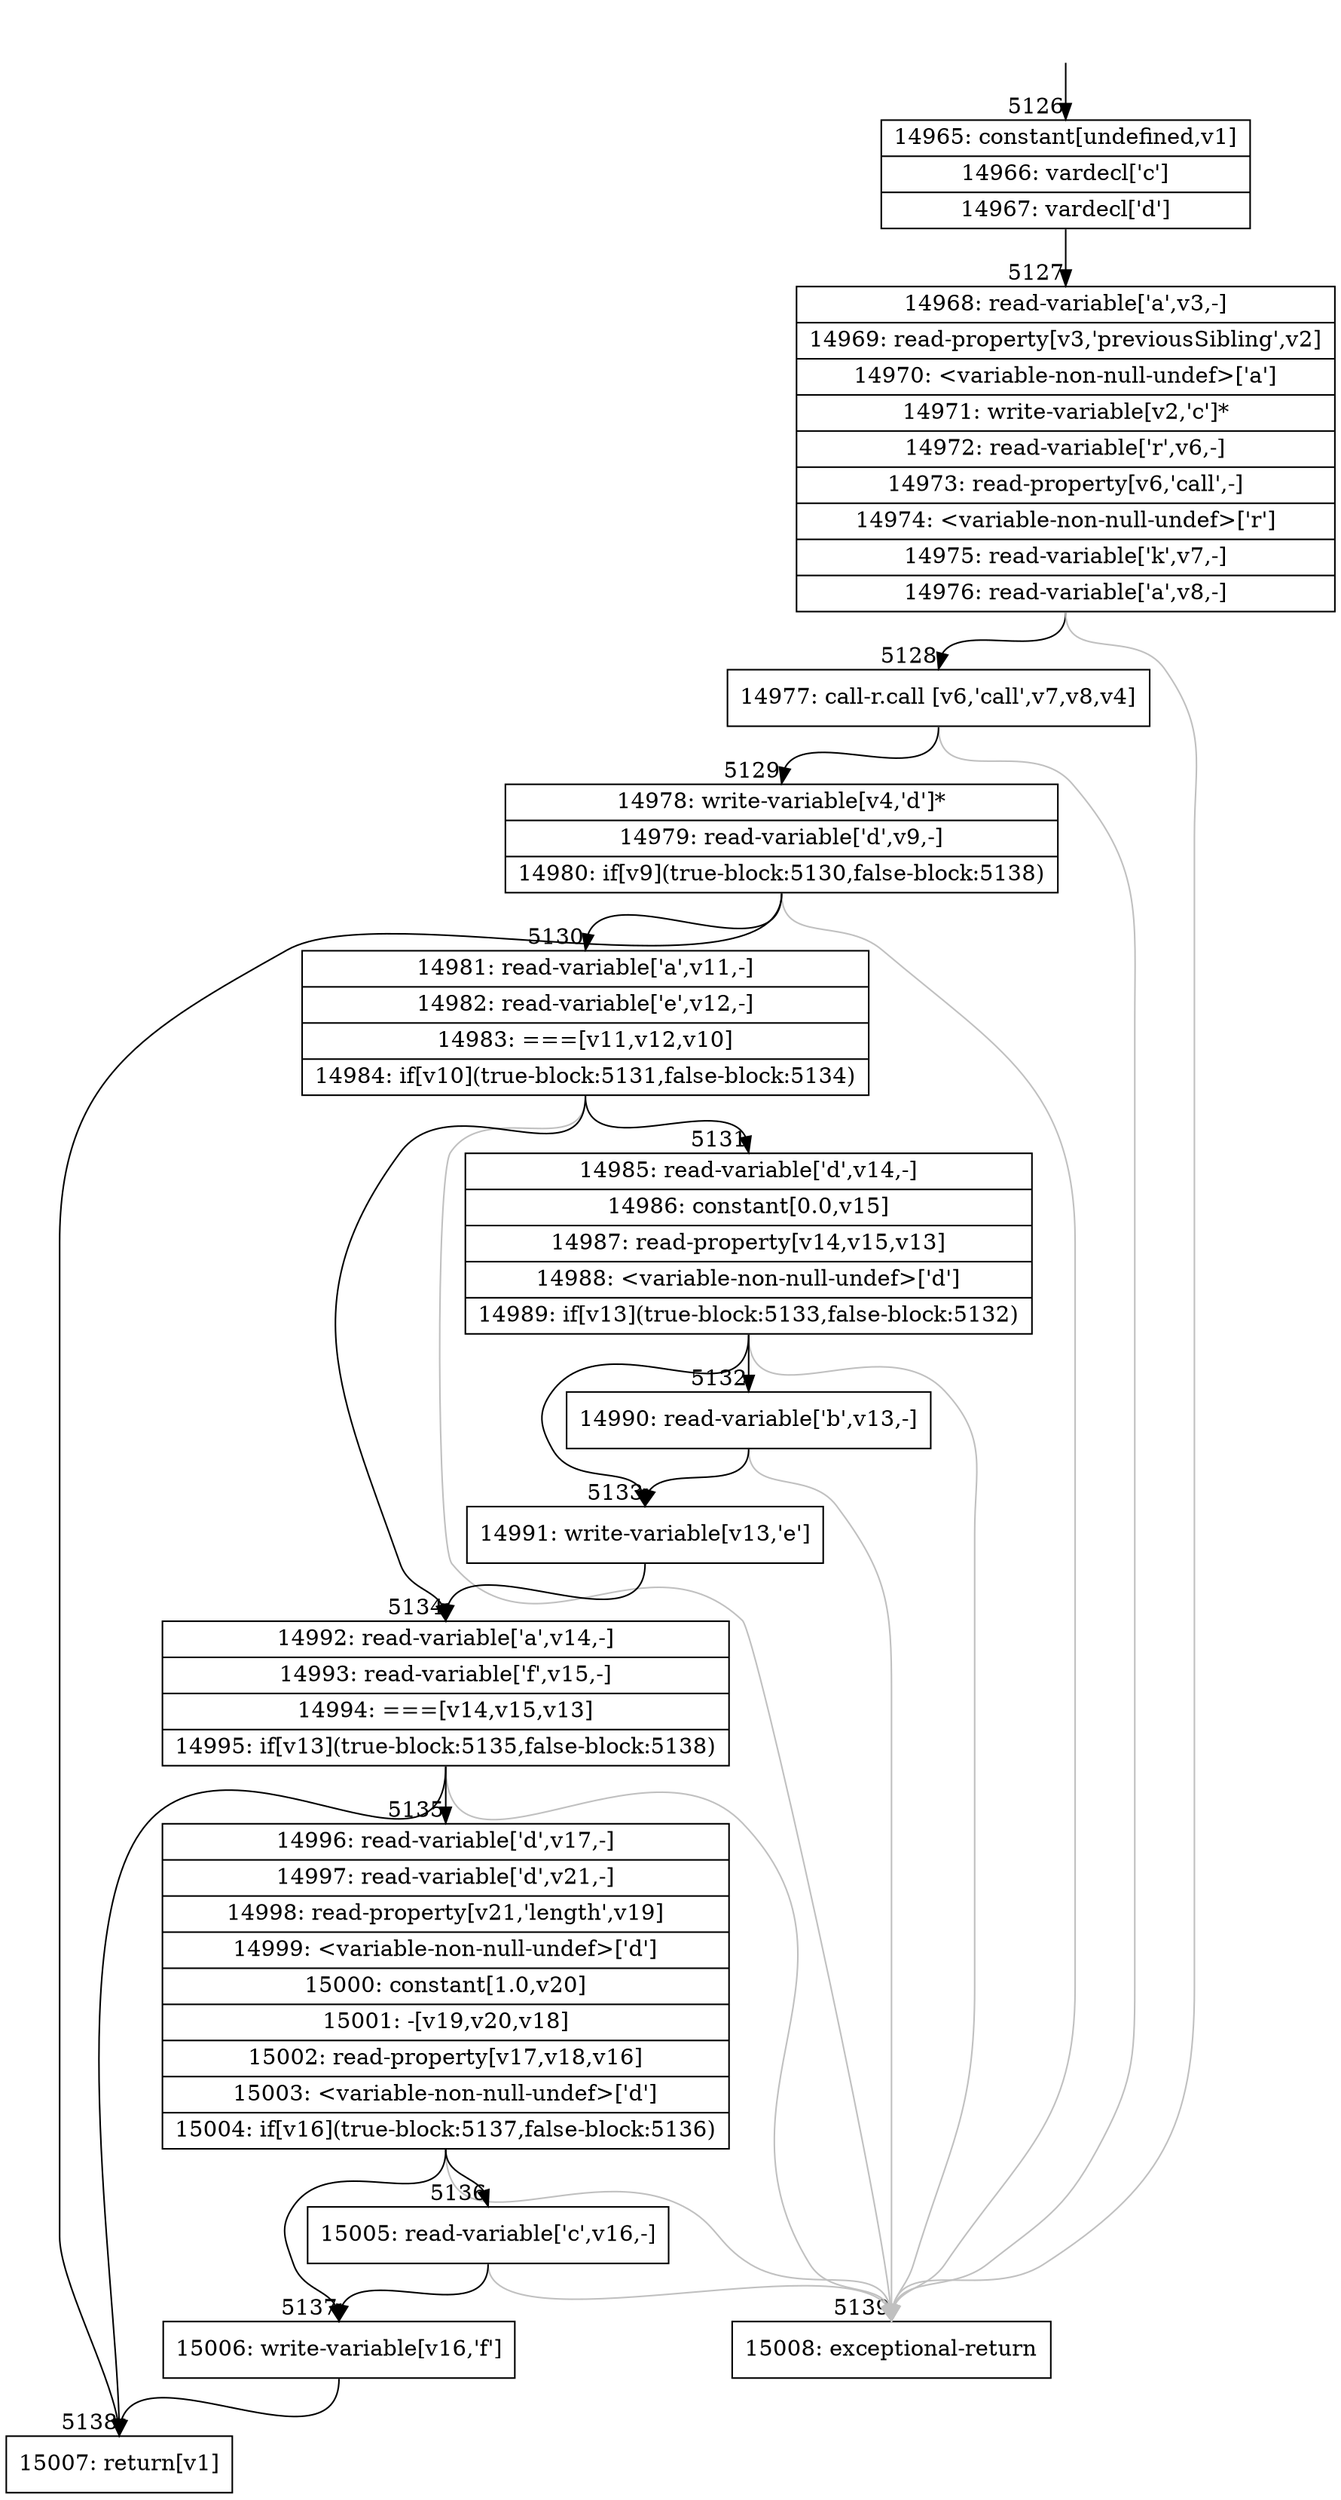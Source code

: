 digraph {
rankdir="TD"
BB_entry433[shape=none,label=""];
BB_entry433 -> BB5126 [tailport=s, headport=n, headlabel="    5126"]
BB5126 [shape=record label="{14965: constant[undefined,v1]|14966: vardecl['c']|14967: vardecl['d']}" ] 
BB5126 -> BB5127 [tailport=s, headport=n, headlabel="      5127"]
BB5127 [shape=record label="{14968: read-variable['a',v3,-]|14969: read-property[v3,'previousSibling',v2]|14970: \<variable-non-null-undef\>['a']|14971: write-variable[v2,'c']*|14972: read-variable['r',v6,-]|14973: read-property[v6,'call',-]|14974: \<variable-non-null-undef\>['r']|14975: read-variable['k',v7,-]|14976: read-variable['a',v8,-]}" ] 
BB5127 -> BB5128 [tailport=s, headport=n, headlabel="      5128"]
BB5127 -> BB5139 [tailport=s, headport=n, color=gray, headlabel="      5139"]
BB5128 [shape=record label="{14977: call-r.call [v6,'call',v7,v8,v4]}" ] 
BB5128 -> BB5129 [tailport=s, headport=n, headlabel="      5129"]
BB5128 -> BB5139 [tailport=s, headport=n, color=gray]
BB5129 [shape=record label="{14978: write-variable[v4,'d']*|14979: read-variable['d',v9,-]|14980: if[v9](true-block:5130,false-block:5138)}" ] 
BB5129 -> BB5138 [tailport=s, headport=n, headlabel="      5138"]
BB5129 -> BB5130 [tailport=s, headport=n, headlabel="      5130"]
BB5129 -> BB5139 [tailport=s, headport=n, color=gray]
BB5130 [shape=record label="{14981: read-variable['a',v11,-]|14982: read-variable['e',v12,-]|14983: ===[v11,v12,v10]|14984: if[v10](true-block:5131,false-block:5134)}" ] 
BB5130 -> BB5134 [tailport=s, headport=n, headlabel="      5134"]
BB5130 -> BB5131 [tailport=s, headport=n, headlabel="      5131"]
BB5130 -> BB5139 [tailport=s, headport=n, color=gray]
BB5131 [shape=record label="{14985: read-variable['d',v14,-]|14986: constant[0.0,v15]|14987: read-property[v14,v15,v13]|14988: \<variable-non-null-undef\>['d']|14989: if[v13](true-block:5133,false-block:5132)}" ] 
BB5131 -> BB5133 [tailport=s, headport=n, headlabel="      5133"]
BB5131 -> BB5132 [tailport=s, headport=n, headlabel="      5132"]
BB5131 -> BB5139 [tailport=s, headport=n, color=gray]
BB5132 [shape=record label="{14990: read-variable['b',v13,-]}" ] 
BB5132 -> BB5133 [tailport=s, headport=n]
BB5132 -> BB5139 [tailport=s, headport=n, color=gray]
BB5133 [shape=record label="{14991: write-variable[v13,'e']}" ] 
BB5133 -> BB5134 [tailport=s, headport=n]
BB5134 [shape=record label="{14992: read-variable['a',v14,-]|14993: read-variable['f',v15,-]|14994: ===[v14,v15,v13]|14995: if[v13](true-block:5135,false-block:5138)}" ] 
BB5134 -> BB5138 [tailport=s, headport=n]
BB5134 -> BB5135 [tailport=s, headport=n, headlabel="      5135"]
BB5134 -> BB5139 [tailport=s, headport=n, color=gray]
BB5135 [shape=record label="{14996: read-variable['d',v17,-]|14997: read-variable['d',v21,-]|14998: read-property[v21,'length',v19]|14999: \<variable-non-null-undef\>['d']|15000: constant[1.0,v20]|15001: -[v19,v20,v18]|15002: read-property[v17,v18,v16]|15003: \<variable-non-null-undef\>['d']|15004: if[v16](true-block:5137,false-block:5136)}" ] 
BB5135 -> BB5137 [tailport=s, headport=n, headlabel="      5137"]
BB5135 -> BB5136 [tailport=s, headport=n, headlabel="      5136"]
BB5135 -> BB5139 [tailport=s, headport=n, color=gray]
BB5136 [shape=record label="{15005: read-variable['c',v16,-]}" ] 
BB5136 -> BB5137 [tailport=s, headport=n]
BB5136 -> BB5139 [tailport=s, headport=n, color=gray]
BB5137 [shape=record label="{15006: write-variable[v16,'f']}" ] 
BB5137 -> BB5138 [tailport=s, headport=n]
BB5138 [shape=record label="{15007: return[v1]}" ] 
BB5139 [shape=record label="{15008: exceptional-return}" ] 
}
